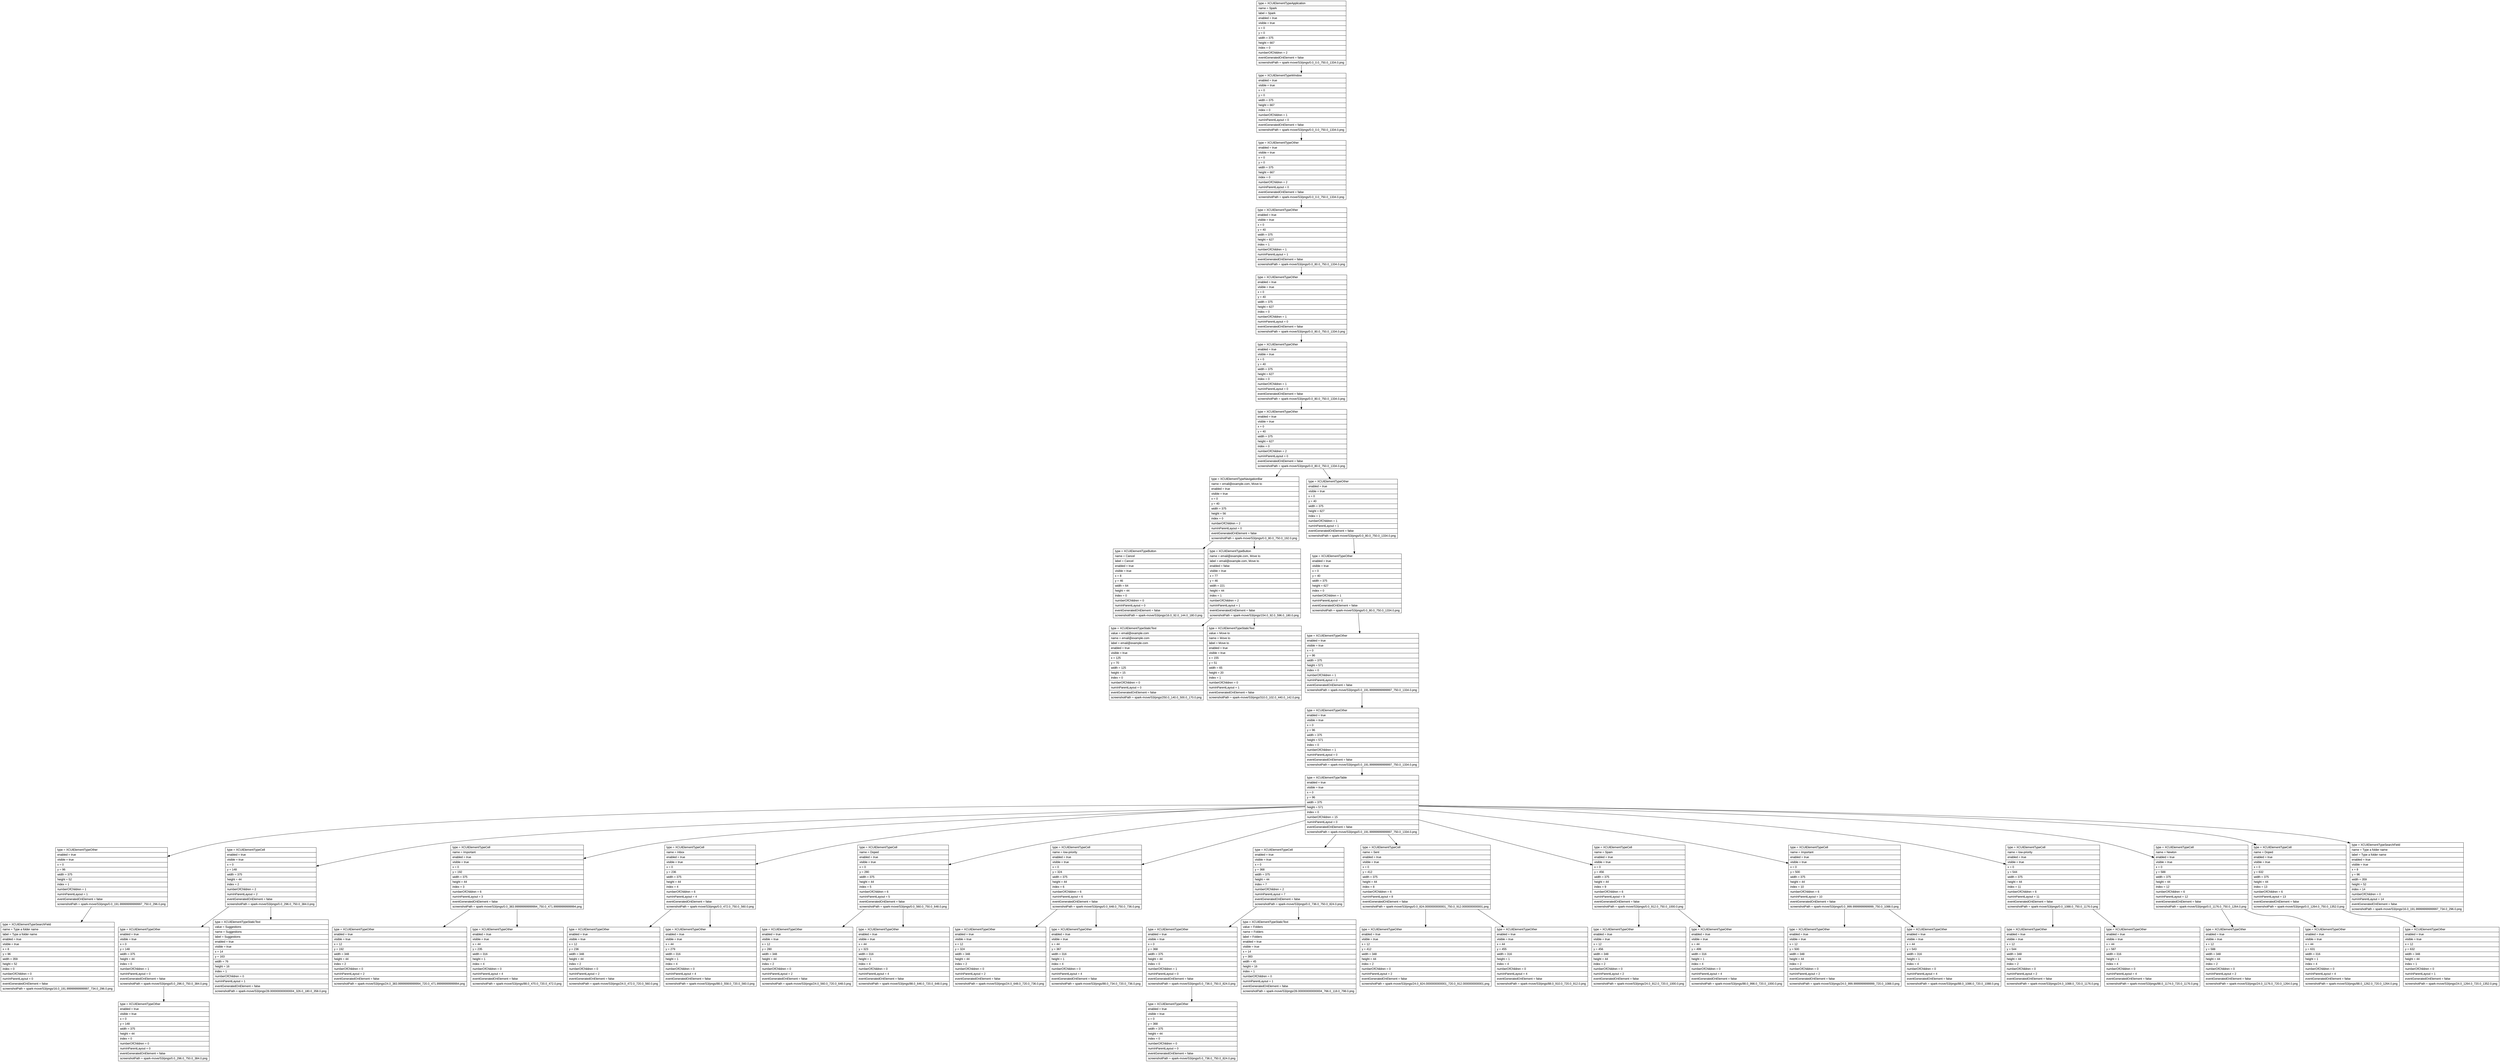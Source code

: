 digraph Layout {

	node [shape=record fontname=Arial];

	0	[label="{type = XCUIElementTypeApplication\l|name = Spark\l|label = Spark\l|enabled = true\l|visible = true\l|x = 0\l|y = 0\l|width = 375\l|height = 667\l|index = 0\l|numberOfChildren = 2\l|eventGeneratedOnElement = false \l|screenshotPath = spark-move/S3/pngs/0.0_0.0_750.0_1334.0.png\l}"]
	1	[label="{type = XCUIElementTypeWindow\l|enabled = true\l|visible = true\l|x = 0\l|y = 0\l|width = 375\l|height = 667\l|index = 0\l|numberOfChildren = 1\l|numInParentLayout = 0\l|eventGeneratedOnElement = false \l|screenshotPath = spark-move/S3/pngs/0.0_0.0_750.0_1334.0.png\l}"]
	2	[label="{type = XCUIElementTypeOther\l|enabled = true\l|visible = true\l|x = 0\l|y = 0\l|width = 375\l|height = 667\l|index = 0\l|numberOfChildren = 2\l|numInParentLayout = 0\l|eventGeneratedOnElement = false \l|screenshotPath = spark-move/S3/pngs/0.0_0.0_750.0_1334.0.png\l}"]
	3	[label="{type = XCUIElementTypeOther\l|enabled = true\l|visible = true\l|x = 0\l|y = 40\l|width = 375\l|height = 627\l|index = 1\l|numberOfChildren = 1\l|numInParentLayout = 1\l|eventGeneratedOnElement = false \l|screenshotPath = spark-move/S3/pngs/0.0_80.0_750.0_1334.0.png\l}"]
	4	[label="{type = XCUIElementTypeOther\l|enabled = true\l|visible = true\l|x = 0\l|y = 40\l|width = 375\l|height = 627\l|index = 0\l|numberOfChildren = 1\l|numInParentLayout = 0\l|eventGeneratedOnElement = false \l|screenshotPath = spark-move/S3/pngs/0.0_80.0_750.0_1334.0.png\l}"]
	5	[label="{type = XCUIElementTypeOther\l|enabled = true\l|visible = true\l|x = 0\l|y = 40\l|width = 375\l|height = 627\l|index = 0\l|numberOfChildren = 1\l|numInParentLayout = 0\l|eventGeneratedOnElement = false \l|screenshotPath = spark-move/S3/pngs/0.0_80.0_750.0_1334.0.png\l}"]
	6	[label="{type = XCUIElementTypeOther\l|enabled = true\l|visible = true\l|x = 0\l|y = 40\l|width = 375\l|height = 627\l|index = 0\l|numberOfChildren = 2\l|numInParentLayout = 0\l|eventGeneratedOnElement = false \l|screenshotPath = spark-move/S3/pngs/0.0_80.0_750.0_1334.0.png\l}"]
	7	[label="{type = XCUIElementTypeNavigationBar\l|name = email@example.com, Move to \l|enabled = true\l|visible = true\l|x = 0\l|y = 40\l|width = 375\l|height = 56\l|index = 0\l|numberOfChildren = 2\l|numInParentLayout = 0\l|eventGeneratedOnElement = false \l|screenshotPath = spark-move/S3/pngs/0.0_80.0_750.0_192.0.png\l}"]
	8	[label="{type = XCUIElementTypeOther\l|enabled = true\l|visible = true\l|x = 0\l|y = 40\l|width = 375\l|height = 627\l|index = 1\l|numberOfChildren = 1\l|numInParentLayout = 1\l|eventGeneratedOnElement = false \l|screenshotPath = spark-move/S3/pngs/0.0_80.0_750.0_1334.0.png\l}"]
	9	[label="{type = XCUIElementTypeButton\l|name = Cancel\l|label = Cancel\l|enabled = true\l|visible = true\l|x = 8\l|y = 46\l|width = 64\l|height = 44\l|index = 0\l|numberOfChildren = 0\l|numInParentLayout = 0\l|eventGeneratedOnElement = false \l|screenshotPath = spark-move/S3/pngs/16.0_92.0_144.0_180.0.png\l}"]
	10	[label="{type = XCUIElementTypeButton\l|name = email@example.com, Move to \l|label = email@example.com, Move to \l|enabled = false\l|visible = true\l|x = 77\l|y = 46\l|width = 221\l|height = 44\l|index = 1\l|numberOfChildren = 2\l|numInParentLayout = 1\l|eventGeneratedOnElement = false \l|screenshotPath = spark-move/S3/pngs/154.0_92.0_596.0_180.0.png\l}"]
	11	[label="{type = XCUIElementTypeOther\l|enabled = true\l|visible = true\l|x = 0\l|y = 40\l|width = 375\l|height = 627\l|index = 0\l|numberOfChildren = 1\l|numInParentLayout = 0\l|eventGeneratedOnElement = false \l|screenshotPath = spark-move/S3/pngs/0.0_80.0_750.0_1334.0.png\l}"]
	12	[label="{type = XCUIElementTypeStaticText\l|value = email@example.com\l|name = email@example.com\l|label = email@example.com\l|enabled = true\l|visible = true\l|x = 125\l|y = 70\l|width = 125\l|height = 15\l|index = 0\l|numberOfChildren = 0\l|numInParentLayout = 0\l|eventGeneratedOnElement = false \l|screenshotPath = spark-move/S3/pngs/250.0_140.0_500.0_170.0.png\l}"]
	13	[label="{type = XCUIElementTypeStaticText\l|value = Move to \l|name = Move to \l|label = Move to \l|enabled = true\l|visible = true\l|x = 155\l|y = 51\l|width = 65\l|height = 20\l|index = 1\l|numberOfChildren = 0\l|numInParentLayout = 1\l|eventGeneratedOnElement = false \l|screenshotPath = spark-move/S3/pngs/310.0_102.0_440.0_142.0.png\l}"]
	14	[label="{type = XCUIElementTypeOther\l|enabled = true\l|visible = true\l|x = 0\l|y = 96\l|width = 375\l|height = 571\l|index = 0\l|numberOfChildren = 1\l|numInParentLayout = 0\l|eventGeneratedOnElement = false \l|screenshotPath = spark-move/S3/pngs/0.0_191.99999999999997_750.0_1334.0.png\l}"]
	15	[label="{type = XCUIElementTypeOther\l|enabled = true\l|visible = true\l|x = 0\l|y = 96\l|width = 375\l|height = 571\l|index = 0\l|numberOfChildren = 1\l|numInParentLayout = 0\l|eventGeneratedOnElement = false \l|screenshotPath = spark-move/S3/pngs/0.0_191.99999999999997_750.0_1334.0.png\l}"]
	16	[label="{type = XCUIElementTypeTable\l|enabled = true\l|visible = true\l|x = 0\l|y = 96\l|width = 375\l|height = 571\l|index = 0\l|numberOfChildren = 15\l|numInParentLayout = 0\l|eventGeneratedOnElement = false \l|screenshotPath = spark-move/S3/pngs/0.0_191.99999999999997_750.0_1334.0.png\l}"]
	17	[label="{type = XCUIElementTypeOther\l|enabled = true\l|visible = true\l|x = 0\l|y = 96\l|width = 375\l|height = 52\l|index = 1\l|numberOfChildren = 1\l|numInParentLayout = 1\l|eventGeneratedOnElement = false \l|screenshotPath = spark-move/S3/pngs/0.0_191.99999999999997_750.0_296.0.png\l}"]
	18	[label="{type = XCUIElementTypeCell\l|enabled = true\l|visible = true\l|x = 0\l|y = 148\l|width = 375\l|height = 44\l|index = 2\l|numberOfChildren = 2\l|numInParentLayout = 2\l|eventGeneratedOnElement = false \l|screenshotPath = spark-move/S3/pngs/0.0_296.0_750.0_384.0.png\l}"]
	19	[label="{type = XCUIElementTypeCell\l|name = Important\l|enabled = true\l|visible = true\l|x = 0\l|y = 192\l|width = 375\l|height = 44\l|index = 3\l|numberOfChildren = 6\l|numInParentLayout = 3\l|eventGeneratedOnElement = false \l|screenshotPath = spark-move/S3/pngs/0.0_383.99999999999994_750.0_471.99999999999994.png\l}"]
	20	[label="{type = XCUIElementTypeCell\l|name = Inbox\l|enabled = true\l|visible = true\l|x = 0\l|y = 236\l|width = 375\l|height = 44\l|index = 4\l|numberOfChildren = 6\l|numInParentLayout = 4\l|eventGeneratedOnElement = false \l|screenshotPath = spark-move/S3/pngs/0.0_472.0_750.0_560.0.png\l}"]
	21	[label="{type = XCUIElementTypeCell\l|name = Doped\l|enabled = true\l|visible = true\l|x = 0\l|y = 280\l|width = 375\l|height = 44\l|index = 5\l|numberOfChildren = 6\l|numInParentLayout = 5\l|eventGeneratedOnElement = false \l|screenshotPath = spark-move/S3/pngs/0.0_560.0_750.0_648.0.png\l}"]
	22	[label="{type = XCUIElementTypeCell\l|name = low-priority\l|enabled = true\l|visible = true\l|x = 0\l|y = 324\l|width = 375\l|height = 44\l|index = 6\l|numberOfChildren = 6\l|numInParentLayout = 6\l|eventGeneratedOnElement = false \l|screenshotPath = spark-move/S3/pngs/0.0_648.0_750.0_736.0.png\l}"]
	23	[label="{type = XCUIElementTypeCell\l|enabled = true\l|visible = true\l|x = 0\l|y = 368\l|width = 375\l|height = 44\l|index = 7\l|numberOfChildren = 2\l|numInParentLayout = 7\l|eventGeneratedOnElement = false \l|screenshotPath = spark-move/S3/pngs/0.0_736.0_750.0_824.0.png\l}"]
	24	[label="{type = XCUIElementTypeCell\l|name = Sent\l|enabled = true\l|visible = true\l|x = 0\l|y = 412\l|width = 375\l|height = 44\l|index = 8\l|numberOfChildren = 6\l|numInParentLayout = 8\l|eventGeneratedOnElement = false \l|screenshotPath = spark-move/S3/pngs/0.0_824.0000000000001_750.0_912.0000000000001.png\l}"]
	25	[label="{type = XCUIElementTypeCell\l|name = Spam\l|enabled = true\l|visible = true\l|x = 0\l|y = 456\l|width = 375\l|height = 44\l|index = 9\l|numberOfChildren = 6\l|numInParentLayout = 9\l|eventGeneratedOnElement = false \l|screenshotPath = spark-move/S3/pngs/0.0_912.0_750.0_1000.0.png\l}"]
	26	[label="{type = XCUIElementTypeCell\l|name = Important\l|enabled = true\l|visible = true\l|x = 0\l|y = 500\l|width = 375\l|height = 44\l|index = 10\l|numberOfChildren = 6\l|numInParentLayout = 10\l|eventGeneratedOnElement = false \l|screenshotPath = spark-move/S3/pngs/0.0_999.9999999999999_750.0_1088.0.png\l}"]
	27	[label="{type = XCUIElementTypeCell\l|name = low-priority\l|enabled = true\l|visible = true\l|x = 0\l|y = 544\l|width = 375\l|height = 44\l|index = 11\l|numberOfChildren = 6\l|numInParentLayout = 11\l|eventGeneratedOnElement = false \l|screenshotPath = spark-move/S3/pngs/0.0_1088.0_750.0_1176.0.png\l}"]
	28	[label="{type = XCUIElementTypeCell\l|name = Newton\l|enabled = true\l|visible = true\l|x = 0\l|y = 588\l|width = 375\l|height = 44\l|index = 12\l|numberOfChildren = 6\l|numInParentLayout = 12\l|eventGeneratedOnElement = false \l|screenshotPath = spark-move/S3/pngs/0.0_1176.0_750.0_1264.0.png\l}"]
	29	[label="{type = XCUIElementTypeCell\l|name = Doped\l|enabled = true\l|visible = true\l|x = 0\l|y = 632\l|width = 375\l|height = 44\l|index = 13\l|numberOfChildren = 6\l|numInParentLayout = 13\l|eventGeneratedOnElement = false \l|screenshotPath = spark-move/S3/pngs/0.0_1264.0_750.0_1352.0.png\l}"]
	30	[label="{type = XCUIElementTypeSearchField\l|name = Type a folder name\l|label = Type a folder name\l|enabled = true\l|visible = true\l|x = 8\l|y = 96\l|width = 359\l|height = 52\l|index = 14\l|numberOfChildren = 0\l|numInParentLayout = 14\l|eventGeneratedOnElement = false \l|screenshotPath = spark-move/S3/pngs/16.0_191.99999999999997_734.0_296.0.png\l}"]
	31	[label="{type = XCUIElementTypeSearchField\l|name = Type a folder name\l|label = Type a folder name\l|enabled = true\l|visible = true\l|x = 8\l|y = 96\l|width = 359\l|height = 52\l|index = 0\l|numberOfChildren = 0\l|numInParentLayout = 0\l|eventGeneratedOnElement = false \l|screenshotPath = spark-move/S3/pngs/16.0_191.99999999999997_734.0_296.0.png\l}"]
	32	[label="{type = XCUIElementTypeOther\l|enabled = true\l|visible = true\l|x = 0\l|y = 148\l|width = 375\l|height = 44\l|index = 0\l|numberOfChildren = 1\l|numInParentLayout = 0\l|eventGeneratedOnElement = false \l|screenshotPath = spark-move/S3/pngs/0.0_296.0_750.0_384.0.png\l}"]
	33	[label="{type = XCUIElementTypeStaticText\l|value = Suggestions\l|name = Suggestions\l|label = Suggestions\l|enabled = true\l|visible = true\l|x = 14\l|y = 163\l|width = 76\l|height = 16\l|index = 1\l|numberOfChildren = 0\l|numInParentLayout = 1\l|eventGeneratedOnElement = false \l|screenshotPath = spark-move/S3/pngs/28.000000000000004_326.0_180.0_358.0.png\l}"]
	34	[label="{type = XCUIElementTypeOther\l|enabled = true\l|visible = true\l|x = 12\l|y = 192\l|width = 348\l|height = 44\l|index = 2\l|numberOfChildren = 0\l|numInParentLayout = 2\l|eventGeneratedOnElement = false \l|screenshotPath = spark-move/S3/pngs/24.0_383.99999999999994_720.0_471.99999999999994.png\l}"]
	35	[label="{type = XCUIElementTypeOther\l|enabled = true\l|visible = true\l|x = 44\l|y = 235\l|width = 316\l|height = 1\l|index = 4\l|numberOfChildren = 0\l|numInParentLayout = 4\l|eventGeneratedOnElement = false \l|screenshotPath = spark-move/S3/pngs/88.0_470.0_720.0_472.0.png\l}"]
	36	[label="{type = XCUIElementTypeOther\l|enabled = true\l|visible = true\l|x = 12\l|y = 236\l|width = 348\l|height = 44\l|index = 2\l|numberOfChildren = 0\l|numInParentLayout = 2\l|eventGeneratedOnElement = false \l|screenshotPath = spark-move/S3/pngs/24.0_472.0_720.0_560.0.png\l}"]
	37	[label="{type = XCUIElementTypeOther\l|enabled = true\l|visible = true\l|x = 44\l|y = 279\l|width = 316\l|height = 1\l|index = 4\l|numberOfChildren = 0\l|numInParentLayout = 4\l|eventGeneratedOnElement = false \l|screenshotPath = spark-move/S3/pngs/88.0_558.0_720.0_560.0.png\l}"]
	38	[label="{type = XCUIElementTypeOther\l|enabled = true\l|visible = true\l|x = 12\l|y = 280\l|width = 348\l|height = 44\l|index = 2\l|numberOfChildren = 0\l|numInParentLayout = 2\l|eventGeneratedOnElement = false \l|screenshotPath = spark-move/S3/pngs/24.0_560.0_720.0_648.0.png\l}"]
	39	[label="{type = XCUIElementTypeOther\l|enabled = true\l|visible = true\l|x = 44\l|y = 323\l|width = 316\l|height = 1\l|index = 4\l|numberOfChildren = 0\l|numInParentLayout = 4\l|eventGeneratedOnElement = false \l|screenshotPath = spark-move/S3/pngs/88.0_646.0_720.0_648.0.png\l}"]
	40	[label="{type = XCUIElementTypeOther\l|enabled = true\l|visible = true\l|x = 12\l|y = 324\l|width = 348\l|height = 44\l|index = 2\l|numberOfChildren = 0\l|numInParentLayout = 2\l|eventGeneratedOnElement = false \l|screenshotPath = spark-move/S3/pngs/24.0_648.0_720.0_736.0.png\l}"]
	41	[label="{type = XCUIElementTypeOther\l|enabled = true\l|visible = true\l|x = 44\l|y = 367\l|width = 316\l|height = 1\l|index = 4\l|numberOfChildren = 0\l|numInParentLayout = 4\l|eventGeneratedOnElement = false \l|screenshotPath = spark-move/S3/pngs/88.0_734.0_720.0_736.0.png\l}"]
	42	[label="{type = XCUIElementTypeOther\l|enabled = true\l|visible = true\l|x = 0\l|y = 368\l|width = 375\l|height = 44\l|index = 0\l|numberOfChildren = 1\l|numInParentLayout = 0\l|eventGeneratedOnElement = false \l|screenshotPath = spark-move/S3/pngs/0.0_736.0_750.0_824.0.png\l}"]
	43	[label="{type = XCUIElementTypeStaticText\l|value = Folders\l|name = Folders\l|label = Folders\l|enabled = true\l|visible = true\l|x = 14\l|y = 383\l|width = 45\l|height = 16\l|index = 1\l|numberOfChildren = 0\l|numInParentLayout = 1\l|eventGeneratedOnElement = false \l|screenshotPath = spark-move/S3/pngs/28.000000000000004_766.0_118.0_798.0.png\l}"]
	44	[label="{type = XCUIElementTypeOther\l|enabled = true\l|visible = true\l|x = 12\l|y = 412\l|width = 348\l|height = 44\l|index = 2\l|numberOfChildren = 0\l|numInParentLayout = 2\l|eventGeneratedOnElement = false \l|screenshotPath = spark-move/S3/pngs/24.0_824.0000000000001_720.0_912.0000000000001.png\l}"]
	45	[label="{type = XCUIElementTypeOther\l|enabled = true\l|visible = true\l|x = 44\l|y = 455\l|width = 316\l|height = 1\l|index = 4\l|numberOfChildren = 0\l|numInParentLayout = 4\l|eventGeneratedOnElement = false \l|screenshotPath = spark-move/S3/pngs/88.0_910.0_720.0_912.0.png\l}"]
	46	[label="{type = XCUIElementTypeOther\l|enabled = true\l|visible = true\l|x = 12\l|y = 456\l|width = 348\l|height = 44\l|index = 2\l|numberOfChildren = 0\l|numInParentLayout = 2\l|eventGeneratedOnElement = false \l|screenshotPath = spark-move/S3/pngs/24.0_912.0_720.0_1000.0.png\l}"]
	47	[label="{type = XCUIElementTypeOther\l|enabled = true\l|visible = true\l|x = 44\l|y = 499\l|width = 316\l|height = 1\l|index = 4\l|numberOfChildren = 0\l|numInParentLayout = 4\l|eventGeneratedOnElement = false \l|screenshotPath = spark-move/S3/pngs/88.0_998.0_720.0_1000.0.png\l}"]
	48	[label="{type = XCUIElementTypeOther\l|enabled = true\l|visible = true\l|x = 12\l|y = 500\l|width = 348\l|height = 44\l|index = 2\l|numberOfChildren = 0\l|numInParentLayout = 2\l|eventGeneratedOnElement = false \l|screenshotPath = spark-move/S3/pngs/24.0_999.9999999999999_720.0_1088.0.png\l}"]
	49	[label="{type = XCUIElementTypeOther\l|enabled = true\l|visible = true\l|x = 44\l|y = 543\l|width = 316\l|height = 1\l|index = 4\l|numberOfChildren = 0\l|numInParentLayout = 4\l|eventGeneratedOnElement = false \l|screenshotPath = spark-move/S3/pngs/88.0_1086.0_720.0_1088.0.png\l}"]
	50	[label="{type = XCUIElementTypeOther\l|enabled = true\l|visible = true\l|x = 12\l|y = 544\l|width = 348\l|height = 44\l|index = 2\l|numberOfChildren = 0\l|numInParentLayout = 2\l|eventGeneratedOnElement = false \l|screenshotPath = spark-move/S3/pngs/24.0_1088.0_720.0_1176.0.png\l}"]
	51	[label="{type = XCUIElementTypeOther\l|enabled = true\l|visible = true\l|x = 44\l|y = 587\l|width = 316\l|height = 1\l|index = 4\l|numberOfChildren = 0\l|numInParentLayout = 4\l|eventGeneratedOnElement = false \l|screenshotPath = spark-move/S3/pngs/88.0_1174.0_720.0_1176.0.png\l}"]
	52	[label="{type = XCUIElementTypeOther\l|enabled = true\l|visible = true\l|x = 12\l|y = 588\l|width = 348\l|height = 44\l|index = 2\l|numberOfChildren = 0\l|numInParentLayout = 2\l|eventGeneratedOnElement = false \l|screenshotPath = spark-move/S3/pngs/24.0_1176.0_720.0_1264.0.png\l}"]
	53	[label="{type = XCUIElementTypeOther\l|enabled = true\l|visible = true\l|x = 44\l|y = 631\l|width = 316\l|height = 1\l|index = 4\l|numberOfChildren = 0\l|numInParentLayout = 4\l|eventGeneratedOnElement = false \l|screenshotPath = spark-move/S3/pngs/88.0_1262.0_720.0_1264.0.png\l}"]
	54	[label="{type = XCUIElementTypeOther\l|enabled = true\l|visible = true\l|x = 12\l|y = 632\l|width = 348\l|height = 44\l|index = 1\l|numberOfChildren = 0\l|numInParentLayout = 1\l|eventGeneratedOnElement = false \l|screenshotPath = spark-move/S3/pngs/24.0_1264.0_720.0_1352.0.png\l}"]
	55	[label="{type = XCUIElementTypeOther\l|enabled = true\l|visible = true\l|x = 0\l|y = 148\l|width = 375\l|height = 44\l|index = 0\l|numberOfChildren = 0\l|numInParentLayout = 0\l|eventGeneratedOnElement = false \l|screenshotPath = spark-move/S3/pngs/0.0_296.0_750.0_384.0.png\l}"]
	56	[label="{type = XCUIElementTypeOther\l|enabled = true\l|visible = true\l|x = 0\l|y = 368\l|width = 375\l|height = 44\l|index = 0\l|numberOfChildren = 0\l|numInParentLayout = 0\l|eventGeneratedOnElement = false \l|screenshotPath = spark-move/S3/pngs/0.0_736.0_750.0_824.0.png\l}"]


	0 -> 1
	1 -> 2
	2 -> 3
	3 -> 4
	4 -> 5
	5 -> 6
	6 -> 7
	6 -> 8
	7 -> 9
	7 -> 10
	8 -> 11
	10 -> 12
	10 -> 13
	11 -> 14
	14 -> 15
	15 -> 16
	16 -> 17
	16 -> 18
	16 -> 19
	16 -> 20
	16 -> 21
	16 -> 22
	16 -> 23
	16 -> 24
	16 -> 25
	16 -> 26
	16 -> 27
	16 -> 28
	16 -> 29
	16 -> 30
	17 -> 31
	18 -> 32
	18 -> 33
	19 -> 34
	19 -> 35
	20 -> 36
	20 -> 37
	21 -> 38
	21 -> 39
	22 -> 40
	22 -> 41
	23 -> 42
	23 -> 43
	24 -> 44
	24 -> 45
	25 -> 46
	25 -> 47
	26 -> 48
	26 -> 49
	27 -> 50
	27 -> 51
	28 -> 52
	28 -> 53
	29 -> 54
	32 -> 55
	42 -> 56


}